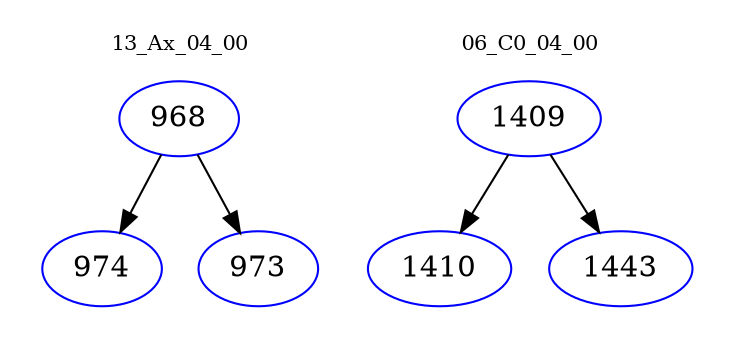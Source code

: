 digraph{
subgraph cluster_0 {
color = white
label = "13_Ax_04_00";
fontsize=10;
T0_968 [label="968", color="blue"]
T0_968 -> T0_974 [color="black"]
T0_974 [label="974", color="blue"]
T0_968 -> T0_973 [color="black"]
T0_973 [label="973", color="blue"]
}
subgraph cluster_1 {
color = white
label = "06_C0_04_00";
fontsize=10;
T1_1409 [label="1409", color="blue"]
T1_1409 -> T1_1410 [color="black"]
T1_1410 [label="1410", color="blue"]
T1_1409 -> T1_1443 [color="black"]
T1_1443 [label="1443", color="blue"]
}
}
